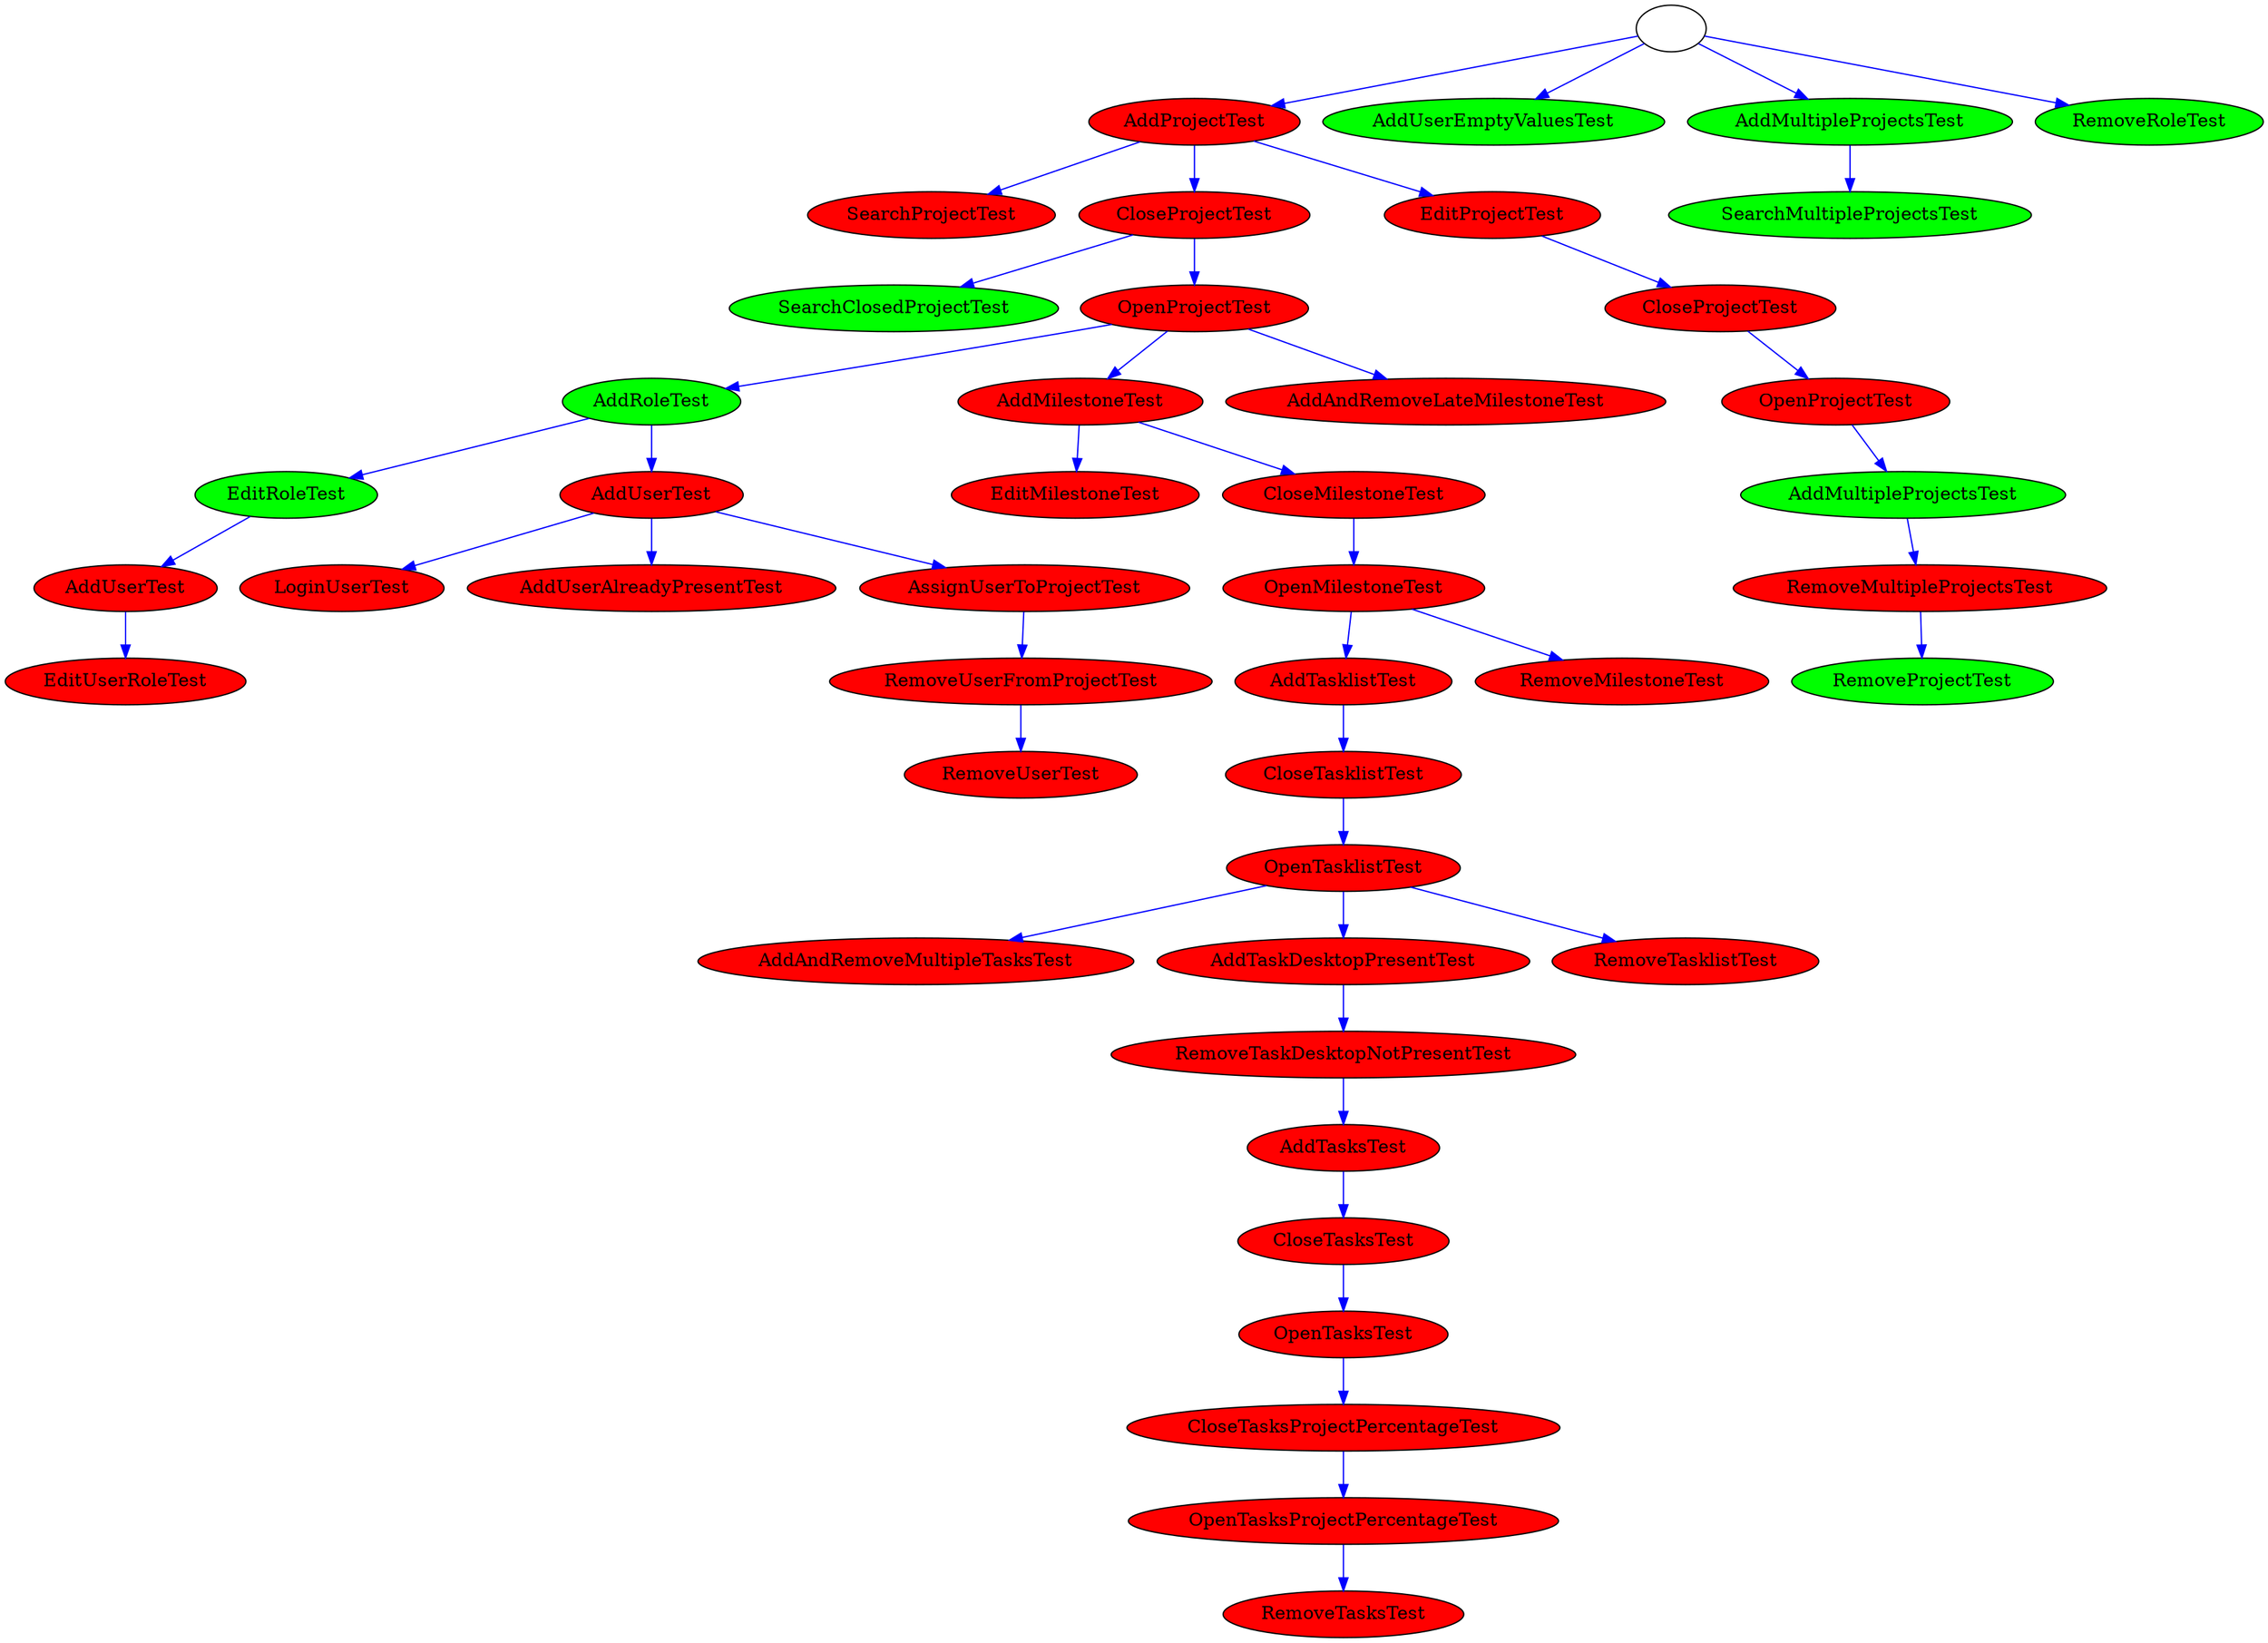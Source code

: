 strict digraph G {
root_925284253 [ label="" color = "black" ];
AddProjectTest_1197388301 [ label="AddProjectTest" fillcolor="red" style="filled" fontcolor="black" ];
AddUserEmptyValuesTest_1966112996 [ label="AddUserEmptyValuesTest" fillcolor="green" style="filled" fontcolor="black" ];
AddMultipleProjectsTest_1482221922 [ label="AddMultipleProjectsTest" fillcolor="green" style="filled" fontcolor="black" ];
RemoveRoleTest_765603050 [ label="RemoveRoleTest" fillcolor="green" style="filled" fontcolor="black" ];
SearchProjectTest_325822962 [ label="SearchProjectTest" fillcolor="red" style="filled" fontcolor="black" ];
CloseProjectTest_307571683 [ label="CloseProjectTest" fillcolor="red" style="filled" fontcolor="black" ];
EditProjectTest_969143501 [ label="EditProjectTest" fillcolor="red" style="filled" fontcolor="black" ];
SearchMultipleProjectsTest_973759353 [ label="SearchMultipleProjectsTest" fillcolor="green" style="filled" fontcolor="black" ];
SearchClosedProjectTest_724057008 [ label="SearchClosedProjectTest" fillcolor="green" style="filled" fontcolor="black" ];
OpenProjectTest_420952295 [ label="OpenProjectTest" fillcolor="red" style="filled" fontcolor="black" ];
CloseProjectTest_535816483 [ label="CloseProjectTest" fillcolor="red" style="filled" fontcolor="black" ];
AddRoleTest_1896567676 [ label="AddRoleTest" fillcolor="green" style="filled" fontcolor="black" ];
AddMilestoneTest_1224777842 [ label="AddMilestoneTest" fillcolor="red" style="filled" fontcolor="black" ];
AddAndRemoveLateMilestoneTest_1494943934 [ label="AddAndRemoveLateMilestoneTest" fillcolor="red" style="filled" fontcolor="black" ];
OpenProjectTest_649197095 [ label="OpenProjectTest" fillcolor="red" style="filled" fontcolor="black" ];
EditRoleTest_324894105 [ label="EditRoleTest" fillcolor="green" style="filled" fontcolor="black" ];
AddUserTest_27572146 [ label="AddUserTest" fillcolor="red" style="filled" fontcolor="black" ];
EditMilestoneTest_2107412647 [ label="EditMilestoneTest" fillcolor="red" style="filled" fontcolor="black" ];
CloseMilestoneTest_670117366 [ label="CloseMilestoneTest" fillcolor="red" style="filled" fontcolor="black" ];
AddMultipleProjectsTest_1758309080 [ label="AddMultipleProjectsTest" fillcolor="green" style="filled" fontcolor="black" ];
AddUserTest_2101077661 [ label="AddUserTest" fillcolor="red" style="filled" fontcolor="black" ];
LoginUserTest_1922678546 [ label="LoginUserTest" fillcolor="red" style="filled" fontcolor="black" ];
AddUserAlreadyPresentTest_18721704 [ label="AddUserAlreadyPresentTest" fillcolor="red" style="filled" fontcolor="black" ];
AssignUserToProjectTest_221463069 [ label="AssignUserToProjectTest" fillcolor="red" style="filled" fontcolor="black" ];
OpenMilestoneTest_1457430995 [ label="OpenMilestoneTest" fillcolor="red" style="filled" fontcolor="black" ];
RemoveMultipleProjectsTest_1153508344 [ label="RemoveMultipleProjectsTest" fillcolor="red" style="filled" fontcolor="black" ];
EditUserRoleTest_2118523151 [ label="EditUserRoleTest" fillcolor="red" style="filled" fontcolor="black" ];
RemoveUserFromProjectTest_1737408622 [ label="RemoveUserFromProjectTest" fillcolor="red" style="filled" fontcolor="black" ];
AddTasklistTest_1277418585 [ label="AddTasklistTest" fillcolor="red" style="filled" fontcolor="black" ];
RemoveMilestoneTest_68365997 [ label="RemoveMilestoneTest" fillcolor="red" style="filled" fontcolor="black" ];
RemoveProjectTest_1161608984 [ label="RemoveProjectTest" fillcolor="green" style="filled" fontcolor="black" ];
RemoveUserTest_758219607 [ label="RemoveUserTest" fillcolor="red" style="filled" fontcolor="black" ];
CloseTasklistTest_309944341 [ label="CloseTasklistTest" fillcolor="red" style="filled" fontcolor="black" ];
OpenTasklistTest_468244222 [ label="OpenTasklistTest" fillcolor="red" style="filled" fontcolor="black" ];
AddAndRemoveMultipleTasksTest_126292069 [ label="AddAndRemoveMultipleTasksTest" fillcolor="red" style="filled" fontcolor="black" ];
AddTaskDesktopPresentTest_439798853 [ label="AddTaskDesktopPresentTest" fillcolor="red" style="filled" fontcolor="black" ];
RemoveTasklistTest_1775513416 [ label="RemoveTasklistTest" fillcolor="red" style="filled" fontcolor="black" ];
RemoveTaskDesktopNotPresentTest_1115167427 [ label="RemoveTaskDesktopNotPresentTest" fillcolor="red" style="filled" fontcolor="black" ];
AddTasksTest_212781574 [ label="AddTasksTest" fillcolor="red" style="filled" fontcolor="black" ];
CloseTasksTest_456338121 [ label="CloseTasksTest" fillcolor="red" style="filled" fontcolor="black" ];
OpenTasksTest_1579875147 [ label="OpenTasksTest" fillcolor="red" style="filled" fontcolor="black" ];
CloseTasksProjectPercentageTest_953437461 [ label="CloseTasksProjectPercentageTest" fillcolor="red" style="filled" fontcolor="black" ];
OpenTasksProjectPercentageTest_249257682 [ label="OpenTasksProjectPercentageTest" fillcolor="red" style="filled" fontcolor="black" ];
RemoveTasksTest_668566260 [ label="RemoveTasksTest" fillcolor="red" style="filled" fontcolor="black" ];
  root_925284253 -> AddProjectTest_1197388301 [ label="" color="blue" ];
  root_925284253 -> AddUserEmptyValuesTest_1966112996 [ label="" color="blue" ];
  root_925284253 -> AddMultipleProjectsTest_1482221922 [ label="" color="blue" ];
  root_925284253 -> RemoveRoleTest_765603050 [ label="" color="blue" ];
  AddProjectTest_1197388301 -> SearchProjectTest_325822962 [ label="" color="blue" ];
  AddProjectTest_1197388301 -> CloseProjectTest_307571683 [ label="" color="blue" ];
  AddProjectTest_1197388301 -> EditProjectTest_969143501 [ label="" color="blue" ];
  AddMultipleProjectsTest_1482221922 -> SearchMultipleProjectsTest_973759353 [ label="" color="blue" ];
  CloseProjectTest_307571683 -> SearchClosedProjectTest_724057008 [ label="" color="blue" ];
  CloseProjectTest_307571683 -> OpenProjectTest_420952295 [ label="" color="blue" ];
  EditProjectTest_969143501 -> CloseProjectTest_535816483 [ label="" color="blue" ];
  OpenProjectTest_420952295 -> AddRoleTest_1896567676 [ label="" color="blue" ];
  OpenProjectTest_420952295 -> AddMilestoneTest_1224777842 [ label="" color="blue" ];
  OpenProjectTest_420952295 -> AddAndRemoveLateMilestoneTest_1494943934 [ label="" color="blue" ];
  CloseProjectTest_535816483 -> OpenProjectTest_649197095 [ label="" color="blue" ];
  AddRoleTest_1896567676 -> EditRoleTest_324894105 [ label="" color="blue" ];
  AddRoleTest_1896567676 -> AddUserTest_27572146 [ label="" color="blue" ];
  AddMilestoneTest_1224777842 -> EditMilestoneTest_2107412647 [ label="" color="blue" ];
  AddMilestoneTest_1224777842 -> CloseMilestoneTest_670117366 [ label="" color="blue" ];
  OpenProjectTest_649197095 -> AddMultipleProjectsTest_1758309080 [ label="" color="blue" ];
  EditRoleTest_324894105 -> AddUserTest_2101077661 [ label="" color="blue" ];
  AddUserTest_27572146 -> LoginUserTest_1922678546 [ label="" color="blue" ];
  AddUserTest_27572146 -> AddUserAlreadyPresentTest_18721704 [ label="" color="blue" ];
  AddUserTest_27572146 -> AssignUserToProjectTest_221463069 [ label="" color="blue" ];
  CloseMilestoneTest_670117366 -> OpenMilestoneTest_1457430995 [ label="" color="blue" ];
  AddMultipleProjectsTest_1758309080 -> RemoveMultipleProjectsTest_1153508344 [ label="" color="blue" ];
  AddUserTest_2101077661 -> EditUserRoleTest_2118523151 [ label="" color="blue" ];
  AssignUserToProjectTest_221463069 -> RemoveUserFromProjectTest_1737408622 [ label="" color="blue" ];
  OpenMilestoneTest_1457430995 -> AddTasklistTest_1277418585 [ label="" color="blue" ];
  OpenMilestoneTest_1457430995 -> RemoveMilestoneTest_68365997 [ label="" color="blue" ];
  RemoveMultipleProjectsTest_1153508344 -> RemoveProjectTest_1161608984 [ label="" color="blue" ];
  RemoveUserFromProjectTest_1737408622 -> RemoveUserTest_758219607 [ label="" color="blue" ];
  AddTasklistTest_1277418585 -> CloseTasklistTest_309944341 [ label="" color="blue" ];
  CloseTasklistTest_309944341 -> OpenTasklistTest_468244222 [ label="" color="blue" ];
  OpenTasklistTest_468244222 -> AddAndRemoveMultipleTasksTest_126292069 [ label="" color="blue" ];
  OpenTasklistTest_468244222 -> AddTaskDesktopPresentTest_439798853 [ label="" color="blue" ];
  OpenTasklistTest_468244222 -> RemoveTasklistTest_1775513416 [ label="" color="blue" ];
  AddTaskDesktopPresentTest_439798853 -> RemoveTaskDesktopNotPresentTest_1115167427 [ label="" color="blue" ];
  RemoveTaskDesktopNotPresentTest_1115167427 -> AddTasksTest_212781574 [ label="" color="blue" ];
  AddTasksTest_212781574 -> CloseTasksTest_456338121 [ label="" color="blue" ];
  CloseTasksTest_456338121 -> OpenTasksTest_1579875147 [ label="" color="blue" ];
  OpenTasksTest_1579875147 -> CloseTasksProjectPercentageTest_953437461 [ label="" color="blue" ];
  CloseTasksProjectPercentageTest_953437461 -> OpenTasksProjectPercentageTest_249257682 [ label="" color="blue" ];
  OpenTasksProjectPercentageTest_249257682 -> RemoveTasksTest_668566260 [ label="" color="blue" ];
}
